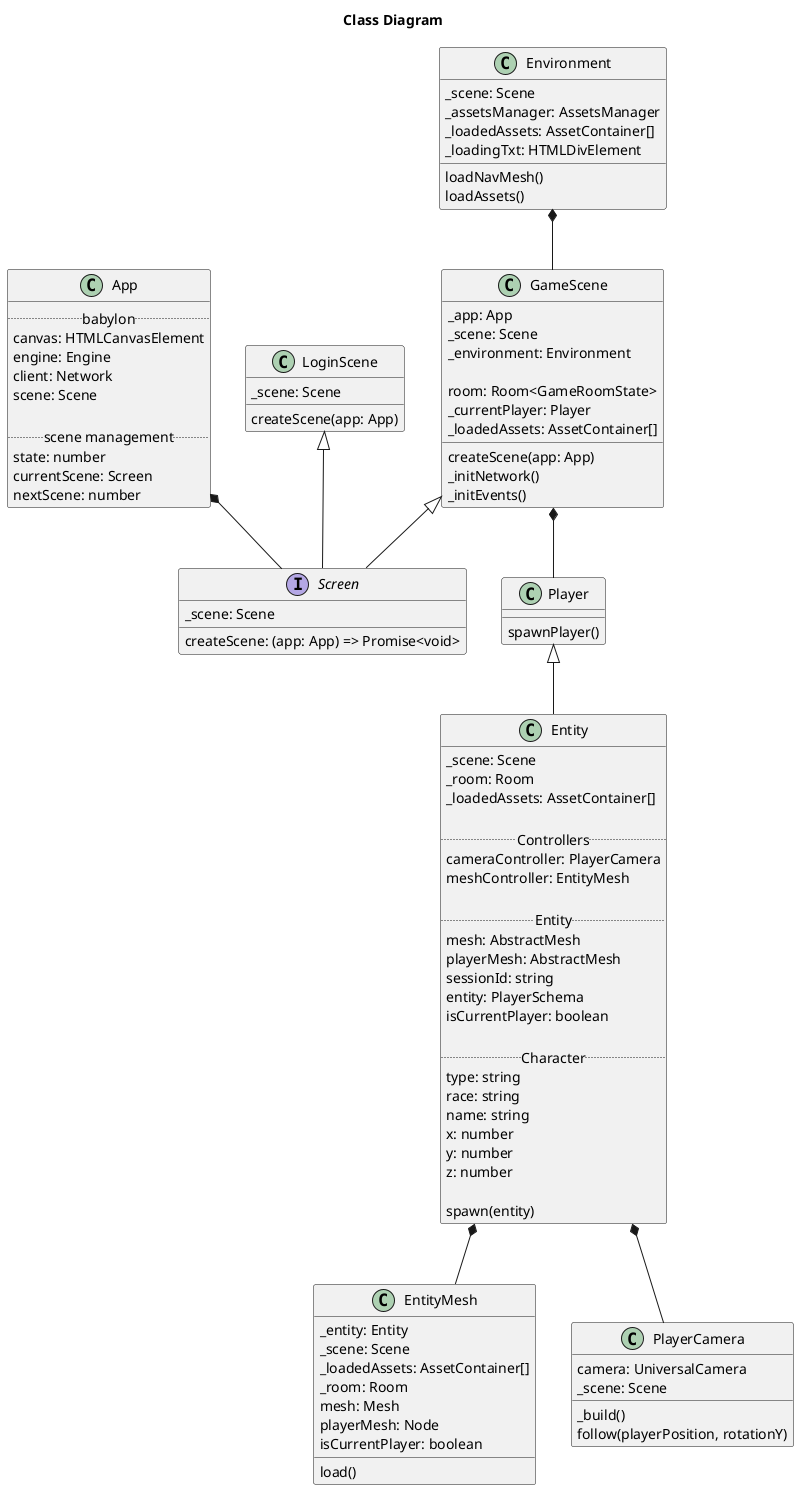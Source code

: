 @startuml
title Class Diagram

class App {
  .. babylon ..
  canvas: HTMLCanvasElement
  engine: Engine
  client: Network
  scene: Scene

  .. scene management ..
  state: number
  currentScene: Screen
  nextScene: number
}

interface Screen {
  _scene: Scene
  createScene: (app: App) => Promise<void>
}

class LoginScene {
  _scene: Scene
  createScene(app: App)
}

class GameScene {
  _app: App
  _scene: Scene
  _environment: Environment

  room: Room<GameRoomState>
  _currentPlayer: Player
   _loadedAssets: AssetContainer[]

  createScene(app: App)
  _initNetwork()
  _initEvents()
}

class Environment {
  _scene: Scene
  _assetsManager: AssetsManager
  _loadedAssets: AssetContainer[]
  _loadingTxt: HTMLDivElement

  loadNavMesh()
  loadAssets()
}

class Entity {
  _scene: Scene
  _room: Room
  _loadedAssets: AssetContainer[]

  .. Controllers ..
  cameraController: PlayerCamera
  meshController: EntityMesh

  .. Entity ..
  mesh: AbstractMesh
  playerMesh: AbstractMesh
  sessionId: string
  entity: PlayerSchema
  isCurrentPlayer: boolean

  .. Character ..
  type: string
  race: string
  name: string
  x: number
  y: number
  z: number

  spawn(entity)
}

class EntityMesh {
  _entity: Entity
  _scene: Scene
  _loadedAssets: AssetContainer[]
  _room: Room
  mesh: Mesh
  playerMesh: Node
  isCurrentPlayer: boolean

  load()
}

class Player {
  spawnPlayer() 
}

class PlayerCamera {
  camera: UniversalCamera
  _scene: Scene

  _build()
  follow(playerPosition, rotationY)
}

App *-- Screen
LoginScene <|-- Screen
GameScene <|-- Screen

Environment *-- GameScene

Entity *-- EntityMesh
Entity *-- PlayerCamera
Player <|-- Entity
GameScene *-- Player

@enduml